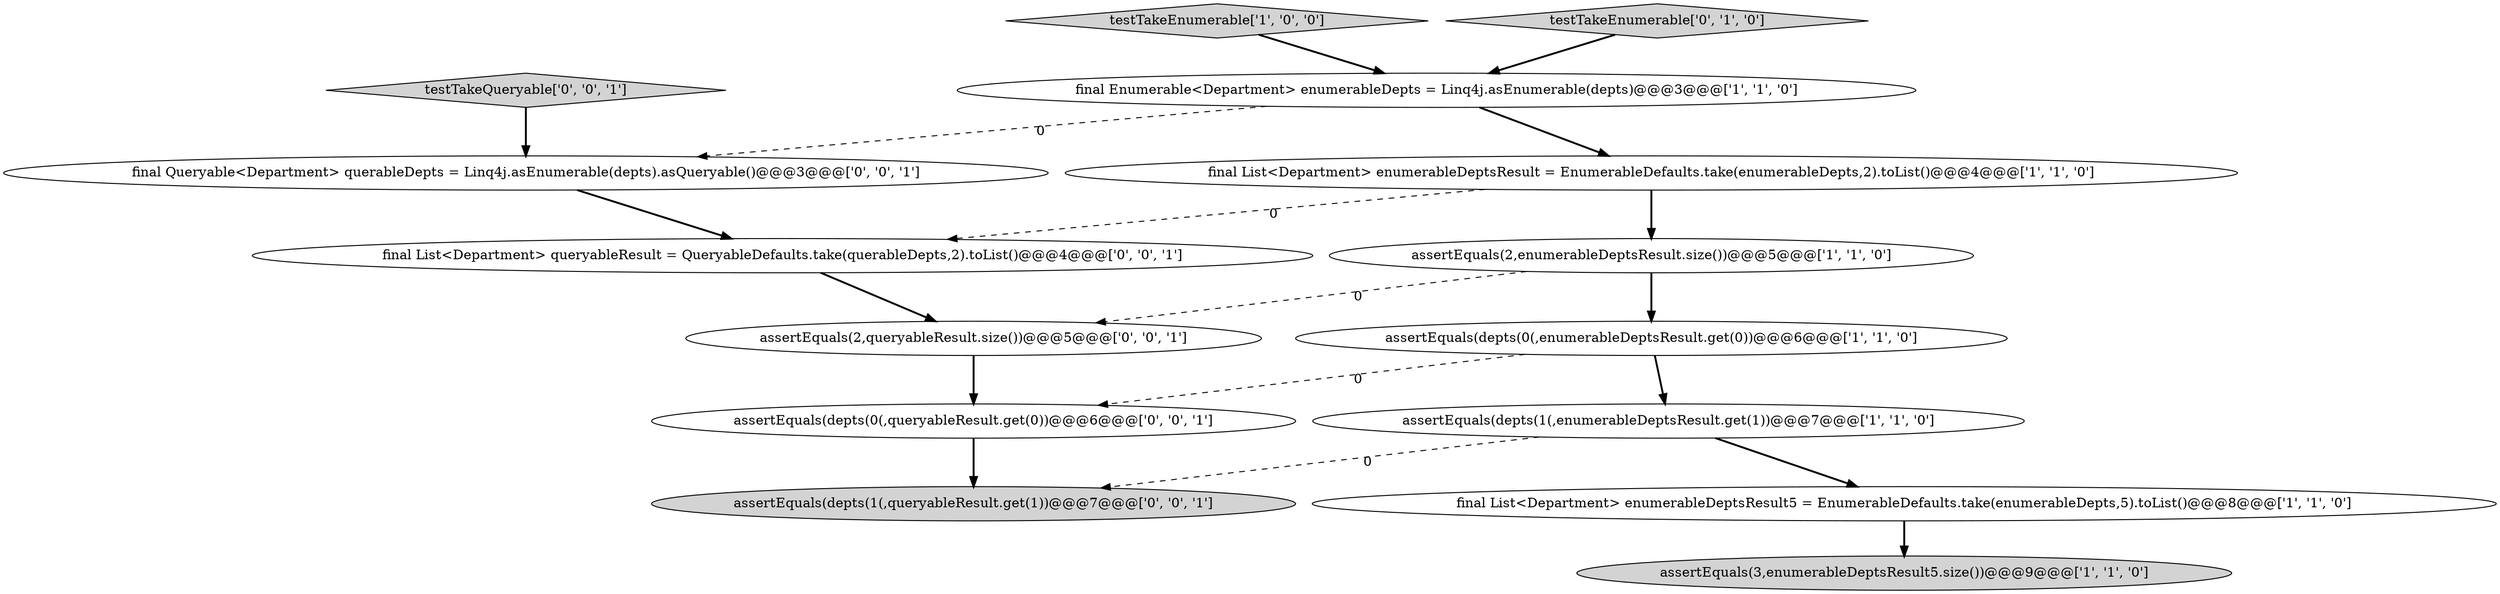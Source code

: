 digraph {
0 [style = filled, label = "assertEquals(2,enumerableDeptsResult.size())@@@5@@@['1', '1', '0']", fillcolor = white, shape = ellipse image = "AAA0AAABBB1BBB"];
11 [style = filled, label = "final Queryable<Department> querableDepts = Linq4j.asEnumerable(depts).asQueryable()@@@3@@@['0', '0', '1']", fillcolor = white, shape = ellipse image = "AAA0AAABBB3BBB"];
3 [style = filled, label = "final List<Department> enumerableDeptsResult5 = EnumerableDefaults.take(enumerableDepts,5).toList()@@@8@@@['1', '1', '0']", fillcolor = white, shape = ellipse image = "AAA0AAABBB1BBB"];
5 [style = filled, label = "final List<Department> enumerableDeptsResult = EnumerableDefaults.take(enumerableDepts,2).toList()@@@4@@@['1', '1', '0']", fillcolor = white, shape = ellipse image = "AAA0AAABBB1BBB"];
9 [style = filled, label = "assertEquals(2,queryableResult.size())@@@5@@@['0', '0', '1']", fillcolor = white, shape = ellipse image = "AAA0AAABBB3BBB"];
4 [style = filled, label = "assertEquals(depts(0(,enumerableDeptsResult.get(0))@@@6@@@['1', '1', '0']", fillcolor = white, shape = ellipse image = "AAA0AAABBB1BBB"];
1 [style = filled, label = "testTakeEnumerable['1', '0', '0']", fillcolor = lightgray, shape = diamond image = "AAA0AAABBB1BBB"];
7 [style = filled, label = "assertEquals(3,enumerableDeptsResult5.size())@@@9@@@['1', '1', '0']", fillcolor = lightgray, shape = ellipse image = "AAA0AAABBB1BBB"];
2 [style = filled, label = "assertEquals(depts(1(,enumerableDeptsResult.get(1))@@@7@@@['1', '1', '0']", fillcolor = white, shape = ellipse image = "AAA0AAABBB1BBB"];
8 [style = filled, label = "testTakeEnumerable['0', '1', '0']", fillcolor = lightgray, shape = diamond image = "AAA0AAABBB2BBB"];
10 [style = filled, label = "testTakeQueryable['0', '0', '1']", fillcolor = lightgray, shape = diamond image = "AAA0AAABBB3BBB"];
13 [style = filled, label = "assertEquals(depts(0(,queryableResult.get(0))@@@6@@@['0', '0', '1']", fillcolor = white, shape = ellipse image = "AAA0AAABBB3BBB"];
14 [style = filled, label = "assertEquals(depts(1(,queryableResult.get(1))@@@7@@@['0', '0', '1']", fillcolor = lightgray, shape = ellipse image = "AAA0AAABBB3BBB"];
6 [style = filled, label = "final Enumerable<Department> enumerableDepts = Linq4j.asEnumerable(depts)@@@3@@@['1', '1', '0']", fillcolor = white, shape = ellipse image = "AAA0AAABBB1BBB"];
12 [style = filled, label = "final List<Department> queryableResult = QueryableDefaults.take(querableDepts,2).toList()@@@4@@@['0', '0', '1']", fillcolor = white, shape = ellipse image = "AAA0AAABBB3BBB"];
6->11 [style = dashed, label="0"];
6->5 [style = bold, label=""];
8->6 [style = bold, label=""];
1->6 [style = bold, label=""];
11->12 [style = bold, label=""];
4->2 [style = bold, label=""];
5->12 [style = dashed, label="0"];
0->9 [style = dashed, label="0"];
4->13 [style = dashed, label="0"];
5->0 [style = bold, label=""];
3->7 [style = bold, label=""];
12->9 [style = bold, label=""];
0->4 [style = bold, label=""];
2->14 [style = dashed, label="0"];
13->14 [style = bold, label=""];
2->3 [style = bold, label=""];
9->13 [style = bold, label=""];
10->11 [style = bold, label=""];
}
